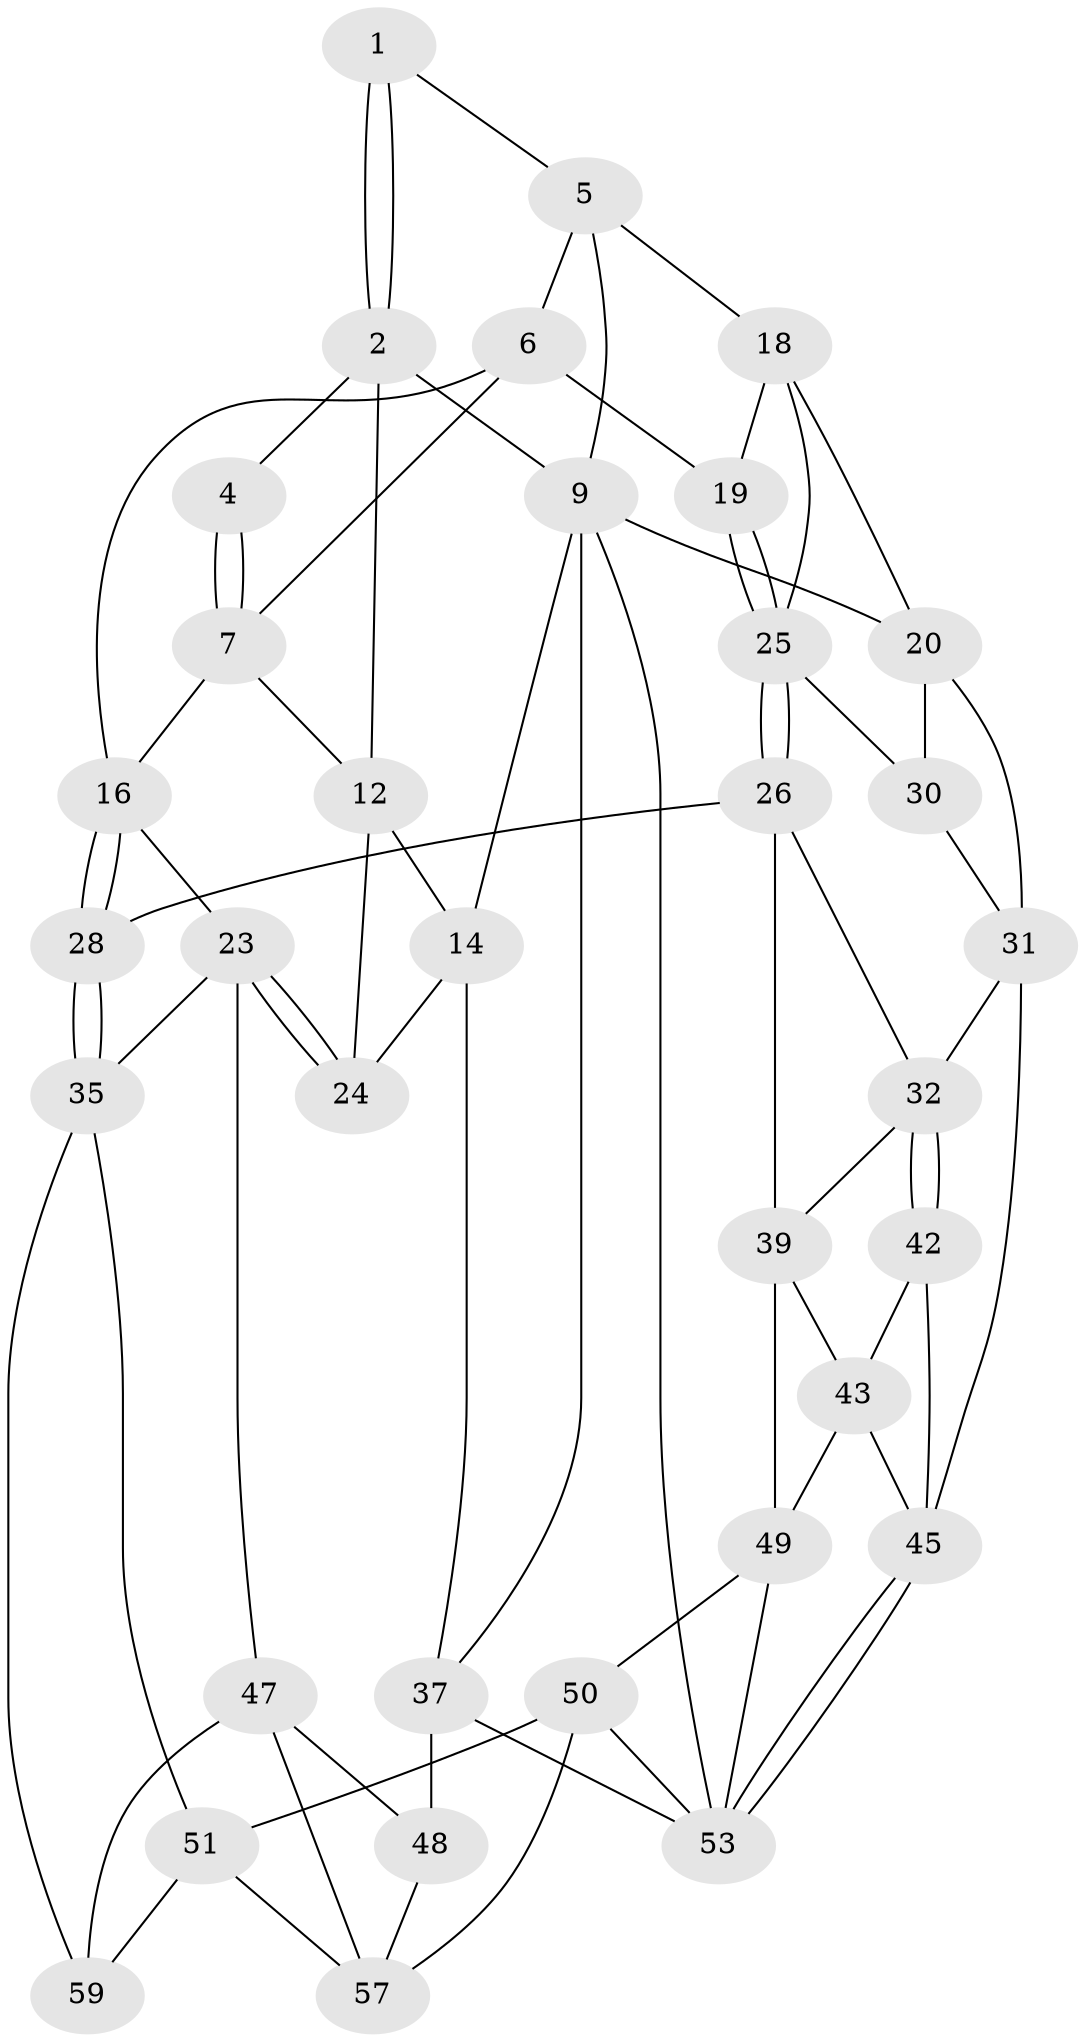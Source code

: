 // Generated by graph-tools (version 1.1) at 2025/52/02/27/25 19:52:37]
// undirected, 35 vertices, 75 edges
graph export_dot {
graph [start="1"]
  node [color=gray90,style=filled];
  1 [pos="+0.5516740590605114+0"];
  2 [pos="+0+0",super="+3"];
  4 [pos="+0.3939659288002581+0.20437382052574044"];
  5 [pos="+0.7354437215319192+0.019241899153989717",super="+8"];
  6 [pos="+0.5692210084328787+0.2943617804819006",super="+15"];
  7 [pos="+0.5286631340125786+0.28418946033177306",super="+11"];
  9 [pos="+1+0",super="+10"];
  12 [pos="+0.29117988819427065+0.37558848534936234",super="+13"];
  14 [pos="+0+0",super="+34"];
  16 [pos="+0.5210026084590749+0.51182504788587",super="+17"];
  18 [pos="+0.9593378997512343+0.21148110712912152",super="+22"];
  19 [pos="+0.7876883534714523+0.42878294636627795"];
  20 [pos="+1+0.5875874082165763",super="+21"];
  23 [pos="+0.21203581010210903+0.6694574452638303",super="+36"];
  24 [pos="+0.08245293863380657+0.5502858302279713"];
  25 [pos="+0.8199019090985497+0.5456860590033877",super="+29"];
  26 [pos="+0.8081843789979203+0.5719088045850169",super="+27"];
  28 [pos="+0.5408740270482156+0.6582632538135428"];
  30 [pos="+0.9414625583804423+0.5906975465460731"];
  31 [pos="+0.9639987286432121+0.6759742177750651",super="+41"];
  32 [pos="+0.9370279431735321+0.6867215038330307",super="+33"];
  35 [pos="+0.46696382760001665+0.729372695301711",super="+52"];
  37 [pos="+0+0.7995004596136123",super="+38"];
  39 [pos="+0.7501519493437778+0.7658767794394312",super="+40"];
  42 [pos="+0.9343577046821521+0.6994219507189469"];
  43 [pos="+0.8367152110777382+0.7873797969685382",super="+44"];
  45 [pos="+1+1",super="+46"];
  47 [pos="+0.20728115911039846+0.7569083496377452",super="+56"];
  48 [pos="+0.06934402664372831+0.8217262287801027",super="+58"];
  49 [pos="+0.6964945188970451+0.8992306759911748",super="+55"];
  50 [pos="+0.6952477333220302+0.9006556060713142",super="+60"];
  51 [pos="+0.5947589996972165+0.9303538599469171",super="+61"];
  53 [pos="+1+1",super="+54"];
  57 [pos="+0.22138319939176146+1",super="+62"];
  59 [pos="+0.398543608265502+0.9461340161083507"];
  1 -- 2;
  1 -- 2;
  1 -- 5;
  2 -- 4;
  2 -- 12;
  2 -- 9;
  4 -- 7;
  4 -- 7;
  5 -- 6;
  5 -- 9;
  5 -- 18;
  6 -- 7;
  6 -- 16;
  6 -- 19;
  7 -- 16;
  7 -- 12;
  9 -- 20;
  9 -- 53;
  9 -- 37;
  9 -- 14;
  12 -- 24;
  12 -- 14;
  14 -- 24;
  14 -- 37;
  16 -- 28;
  16 -- 28;
  16 -- 23;
  18 -- 19;
  18 -- 25;
  18 -- 20;
  19 -- 25;
  19 -- 25;
  20 -- 30;
  20 -- 31;
  23 -- 24;
  23 -- 24;
  23 -- 35;
  23 -- 47;
  25 -- 26;
  25 -- 26;
  25 -- 30;
  26 -- 32;
  26 -- 28;
  26 -- 39;
  28 -- 35;
  28 -- 35;
  30 -- 31;
  31 -- 32;
  31 -- 45;
  32 -- 42;
  32 -- 42;
  32 -- 39;
  35 -- 51;
  35 -- 59;
  37 -- 48 [weight=2];
  37 -- 53;
  39 -- 43;
  39 -- 49;
  42 -- 43;
  42 -- 45;
  43 -- 49;
  43 -- 45;
  45 -- 53;
  45 -- 53;
  47 -- 48;
  47 -- 57;
  47 -- 59;
  48 -- 57;
  49 -- 50;
  49 -- 53;
  50 -- 51;
  50 -- 57;
  50 -- 53;
  51 -- 59;
  51 -- 57;
}
